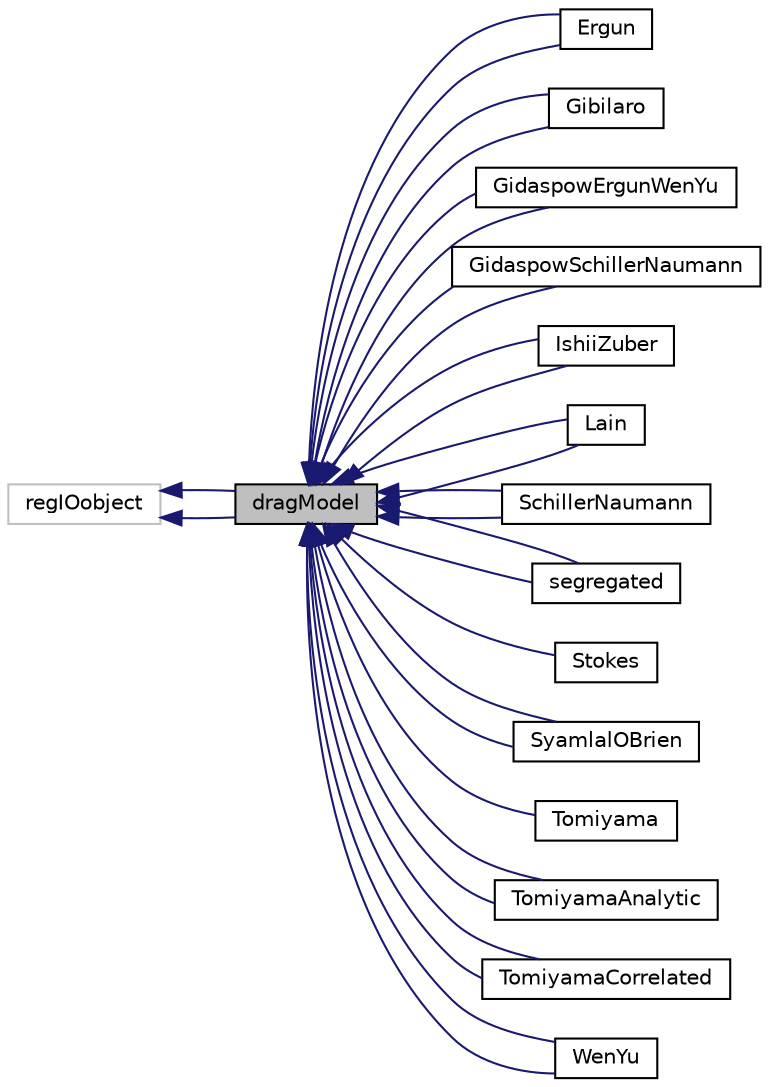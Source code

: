 digraph "dragModel"
{
  bgcolor="transparent";
  edge [fontname="Helvetica",fontsize="10",labelfontname="Helvetica",labelfontsize="10"];
  node [fontname="Helvetica",fontsize="10",shape=record];
  rankdir="LR";
  Node0 [label="dragModel",height=0.2,width=0.4,color="black", fillcolor="grey75", style="filled", fontcolor="black"];
  Node1 -> Node0 [dir="back",color="midnightblue",fontsize="10",style="solid",fontname="Helvetica"];
  Node1 [label="regIOobject",height=0.2,width=0.4,color="grey75"];
  Node1 -> Node0 [dir="back",color="midnightblue",fontsize="10",style="solid",fontname="Helvetica"];
  Node0 -> Node2 [dir="back",color="midnightblue",fontsize="10",style="solid",fontname="Helvetica"];
  Node2 [label="Ergun",height=0.2,width=0.4,color="black",URL="$a02424.html",tooltip="H, Enwald, E. Peirano, A-E Almstedt &#39;Eulerian Two-Phase Flow Theory Applied to Fluidization&#39; Int..."];
  Node0 -> Node2 [dir="back",color="midnightblue",fontsize="10",style="solid",fontname="Helvetica"];
  Node0 -> Node3 [dir="back",color="midnightblue",fontsize="10",style="solid",fontname="Helvetica"];
  Node3 [label="Gibilaro",height=0.2,width=0.4,color="black",URL="$a02428.html",tooltip="H, Enwald, E. Peirano, A-E Almstedt &#39;Eulerian Two-Phase Flow Theory Applied to Fluidization&#39; Int..."];
  Node0 -> Node3 [dir="back",color="midnightblue",fontsize="10",style="solid",fontname="Helvetica"];
  Node0 -> Node4 [dir="back",color="midnightblue",fontsize="10",style="solid",fontname="Helvetica"];
  Node4 [label="GidaspowErgunWenYu",height=0.2,width=0.4,color="black",URL="$a02432.html",tooltip="Gidaspow, Ergun, Wen and Yu drag model. "];
  Node0 -> Node4 [dir="back",color="midnightblue",fontsize="10",style="solid",fontname="Helvetica"];
  Node0 -> Node5 [dir="back",color="midnightblue",fontsize="10",style="solid",fontname="Helvetica"];
  Node5 [label="GidaspowSchillerNaumann",height=0.2,width=0.4,color="black",URL="$a02436.html",tooltip="Gidaspow, Schiller and Naumann drag model. "];
  Node0 -> Node5 [dir="back",color="midnightblue",fontsize="10",style="solid",fontname="Helvetica"];
  Node0 -> Node6 [dir="back",color="midnightblue",fontsize="10",style="solid",fontname="Helvetica"];
  Node6 [label="IshiiZuber",height=0.2,width=0.4,color="black",URL="$a02440.html",tooltip="Ishii and Zuber (1979) drag model for dense dispersed bubbly flows. "];
  Node0 -> Node6 [dir="back",color="midnightblue",fontsize="10",style="solid",fontname="Helvetica"];
  Node0 -> Node7 [dir="back",color="midnightblue",fontsize="10",style="solid",fontname="Helvetica"];
  Node7 [label="Lain",height=0.2,width=0.4,color="black",URL="$a02444.html",tooltip="Drag model of Lain et al. "];
  Node0 -> Node7 [dir="back",color="midnightblue",fontsize="10",style="solid",fontname="Helvetica"];
  Node0 -> Node8 [dir="back",color="midnightblue",fontsize="10",style="solid",fontname="Helvetica"];
  Node8 [label="SchillerNaumann",height=0.2,width=0.4,color="black",URL="$a02448.html",tooltip="Schiller and Naumann drag model for dispersed bubbly flows. "];
  Node0 -> Node8 [dir="back",color="midnightblue",fontsize="10",style="solid",fontname="Helvetica"];
  Node0 -> Node9 [dir="back",color="midnightblue",fontsize="10",style="solid",fontname="Helvetica"];
  Node9 [label="segregated",height=0.2,width=0.4,color="black",URL="$a02452.html",tooltip="Segregated drag model for use in regions with no obvious dispersed phase. "];
  Node0 -> Node9 [dir="back",color="midnightblue",fontsize="10",style="solid",fontname="Helvetica"];
  Node0 -> Node10 [dir="back",color="midnightblue",fontsize="10",style="solid",fontname="Helvetica"];
  Node10 [label="Stokes",height=0.2,width=0.4,color="black",URL="$a02812.html",tooltip="Stokes drag model for use in regions with no obvious dispersed phase. "];
  Node0 -> Node11 [dir="back",color="midnightblue",fontsize="10",style="solid",fontname="Helvetica"];
  Node11 [label="SyamlalOBrien",height=0.2,width=0.4,color="black",URL="$a02456.html",tooltip="Syamlal, M., Rogers, W. and O&#39;Brien, T. J. (1993) MFIX documentation, Theory Guide. Technical Note DOE/METC-94/1004. Morgantown, West Virginia, USA. "];
  Node0 -> Node11 [dir="back",color="midnightblue",fontsize="10",style="solid",fontname="Helvetica"];
  Node0 -> Node12 [dir="back",color="midnightblue",fontsize="10",style="solid",fontname="Helvetica"];
  Node12 [label="Tomiyama",height=0.2,width=0.4,color="black",URL="$a02460.html",tooltip="Correlation of Tomiyama et al. "];
  Node0 -> Node13 [dir="back",color="midnightblue",fontsize="10",style="solid",fontname="Helvetica"];
  Node13 [label="TomiyamaAnalytic",height=0.2,width=0.4,color="black",URL="$a02464.html",tooltip="Analytical drag model of Tomiyama et al. "];
  Node0 -> Node13 [dir="back",color="midnightblue",fontsize="10",style="solid",fontname="Helvetica"];
  Node0 -> Node14 [dir="back",color="midnightblue",fontsize="10",style="solid",fontname="Helvetica"];
  Node14 [label="TomiyamaCorrelated",height=0.2,width=0.4,color="black",URL="$a02468.html",tooltip="Correlation of Tomiyama et al. "];
  Node0 -> Node14 [dir="back",color="midnightblue",fontsize="10",style="solid",fontname="Helvetica"];
  Node0 -> Node15 [dir="back",color="midnightblue",fontsize="10",style="solid",fontname="Helvetica"];
  Node15 [label="WenYu",height=0.2,width=0.4,color="black",URL="$a02472.html",tooltip="Wen and Yu drag model. "];
  Node0 -> Node15 [dir="back",color="midnightblue",fontsize="10",style="solid",fontname="Helvetica"];
}
